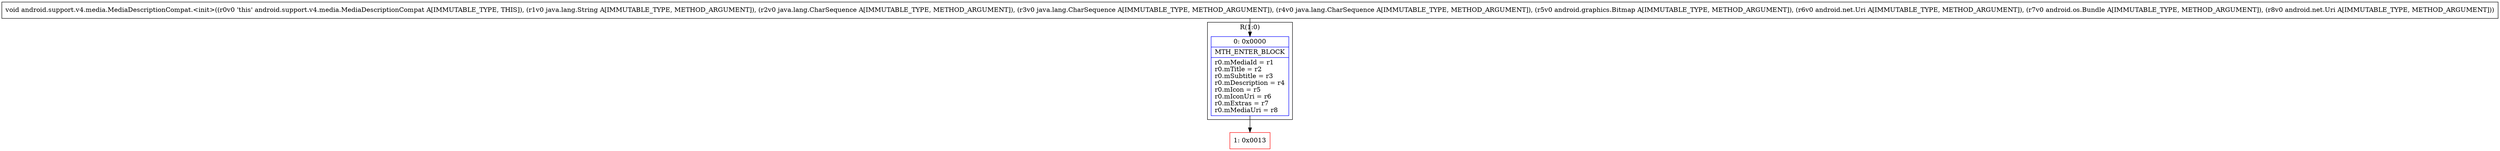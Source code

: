 digraph "CFG forandroid.support.v4.media.MediaDescriptionCompat.\<init\>(Ljava\/lang\/String;Ljava\/lang\/CharSequence;Ljava\/lang\/CharSequence;Ljava\/lang\/CharSequence;Landroid\/graphics\/Bitmap;Landroid\/net\/Uri;Landroid\/os\/Bundle;Landroid\/net\/Uri;)V" {
subgraph cluster_Region_262051615 {
label = "R(1:0)";
node [shape=record,color=blue];
Node_0 [shape=record,label="{0\:\ 0x0000|MTH_ENTER_BLOCK\l|r0.mMediaId = r1\lr0.mTitle = r2\lr0.mSubtitle = r3\lr0.mDescription = r4\lr0.mIcon = r5\lr0.mIconUri = r6\lr0.mExtras = r7\lr0.mMediaUri = r8\l}"];
}
Node_1 [shape=record,color=red,label="{1\:\ 0x0013}"];
MethodNode[shape=record,label="{void android.support.v4.media.MediaDescriptionCompat.\<init\>((r0v0 'this' android.support.v4.media.MediaDescriptionCompat A[IMMUTABLE_TYPE, THIS]), (r1v0 java.lang.String A[IMMUTABLE_TYPE, METHOD_ARGUMENT]), (r2v0 java.lang.CharSequence A[IMMUTABLE_TYPE, METHOD_ARGUMENT]), (r3v0 java.lang.CharSequence A[IMMUTABLE_TYPE, METHOD_ARGUMENT]), (r4v0 java.lang.CharSequence A[IMMUTABLE_TYPE, METHOD_ARGUMENT]), (r5v0 android.graphics.Bitmap A[IMMUTABLE_TYPE, METHOD_ARGUMENT]), (r6v0 android.net.Uri A[IMMUTABLE_TYPE, METHOD_ARGUMENT]), (r7v0 android.os.Bundle A[IMMUTABLE_TYPE, METHOD_ARGUMENT]), (r8v0 android.net.Uri A[IMMUTABLE_TYPE, METHOD_ARGUMENT])) }"];
MethodNode -> Node_0;
Node_0 -> Node_1;
}

